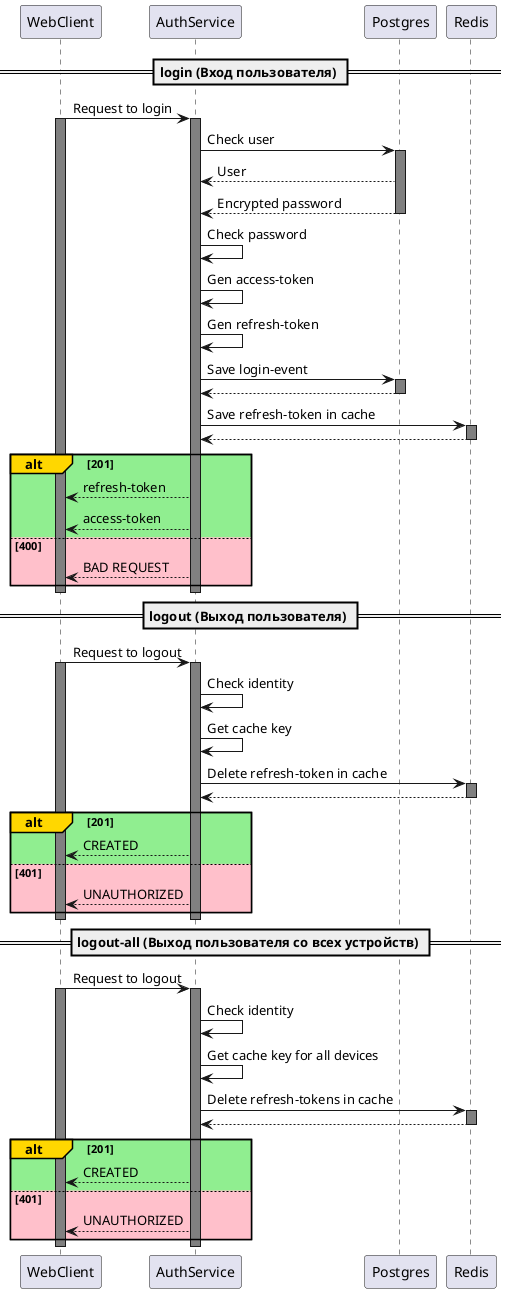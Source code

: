 @startuml
== login (Вход пользователя) ==
WebClient -> AuthService: Request to login
activate WebClient #gray
activate AuthService #gray
AuthService -> Postgres: Check user
activate Postgres #gray
Postgres --> AuthService: User
Postgres --> AuthService: Encrypted password
deactivate Postgres
AuthService -> AuthService: Check password
AuthService -> AuthService: Gen access-token
AuthService -> AuthService: Gen refresh-token
AuthService -> Postgres: Save login-event
activate Postgres #gray
Postgres --> AuthService:
deactivate Postgres
AuthService -> Redis: Save refresh-token in cache
activate Redis #gray
Redis --> AuthService:
deactivate Redis
alt#gold #lightgreen 201
    AuthService --> WebClient: refresh-token
    AuthService --> WebClient: access-token
else #pink 400
    AuthService --> WebClient: BAD REQUEST
end
deactivate AuthService
deactivate WebClient

== logout (Выход пользователя) ==
WebClient -> AuthService: Request to logout
activate WebClient #gray
activate AuthService #gray
AuthService -> AuthService: Check identity
AuthService -> AuthService: Get cache key
AuthService -> Redis: Delete refresh-token in cache
activate Redis #gray
Redis --> AuthService:
deactivate Redis
alt#gold #lightgreen 201
    AuthService --> WebClient: CREATED
else #pink 401
    AuthService --> WebClient: UNAUTHORIZED
end
deactivate AuthService
deactivate WebClient

== logout-all (Выход пользователя со всех устройств) ==
WebClient -> AuthService: Request to logout
activate WebClient #gray
activate AuthService #gray
AuthService -> AuthService: Check identity
AuthService -> AuthService: Get cache key for all devices
AuthService -> Redis: Delete refresh-tokens in cache
activate Redis #gray
Redis --> AuthService:
deactivate Redis
alt#gold #lightgreen 201
    AuthService --> WebClient: CREATED
else #pink 401
    AuthService --> WebClient: UNAUTHORIZED
end
deactivate AuthService
deactivate WebClient
@enduml